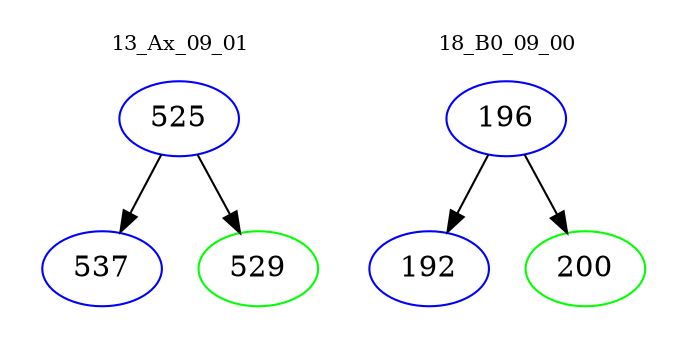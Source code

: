 digraph{
subgraph cluster_0 {
color = white
label = "13_Ax_09_01";
fontsize=10;
T0_525 [label="525", color="blue"]
T0_525 -> T0_537 [color="black"]
T0_537 [label="537", color="blue"]
T0_525 -> T0_529 [color="black"]
T0_529 [label="529", color="green"]
}
subgraph cluster_1 {
color = white
label = "18_B0_09_00";
fontsize=10;
T1_196 [label="196", color="blue"]
T1_196 -> T1_192 [color="black"]
T1_192 [label="192", color="blue"]
T1_196 -> T1_200 [color="black"]
T1_200 [label="200", color="green"]
}
}
